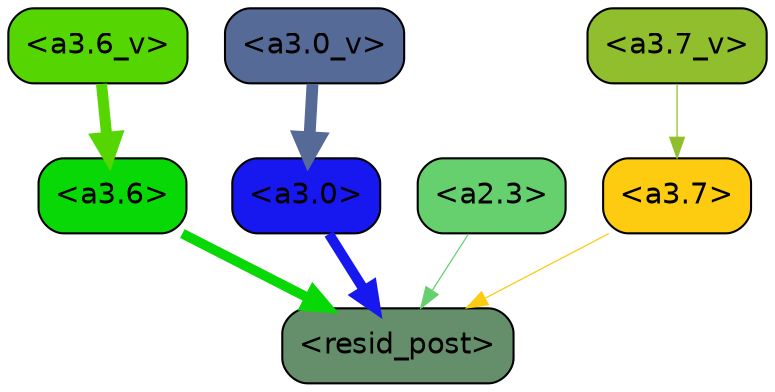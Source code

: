 strict digraph "" {
	graph [bgcolor=transparent,
		layout=dot,
		overlap=false,
		splines=true
	];
	"<a3.7>"	[color=black,
		fillcolor="#fdcb10",
		fontname=Helvetica,
		shape=box,
		style="filled, rounded"];
	"<resid_post>"	[color=black,
		fillcolor="#658e6a",
		fontname=Helvetica,
		shape=box,
		style="filled, rounded"];
	"<a3.7>" -> "<resid_post>"	[color="#fdcb10",
		penwidth=0.6];
	"<a3.6>"	[color=black,
		fillcolor="#09d807",
		fontname=Helvetica,
		shape=box,
		style="filled, rounded"];
	"<a3.6>" -> "<resid_post>"	[color="#09d807",
		penwidth=4.746312499046326];
	"<a3.0>"	[color=black,
		fillcolor="#1718ef",
		fontname=Helvetica,
		shape=box,
		style="filled, rounded"];
	"<a3.0>" -> "<resid_post>"	[color="#1718ef",
		penwidth=4.896343111991882];
	"<a2.3>"	[color=black,
		fillcolor="#67d06e",
		fontname=Helvetica,
		shape=box,
		style="filled, rounded"];
	"<a2.3>" -> "<resid_post>"	[color="#67d06e",
		penwidth=0.6];
	"<a3.7_v>"	[color=black,
		fillcolor="#91be2d",
		fontname=Helvetica,
		shape=box,
		style="filled, rounded"];
	"<a3.7_v>" -> "<a3.7>"	[color="#91be2d",
		penwidth=0.6];
	"<a3.6_v>"	[color=black,
		fillcolor="#55d602",
		fontname=Helvetica,
		shape=box,
		style="filled, rounded"];
	"<a3.6_v>" -> "<a3.6>"	[color="#55d602",
		penwidth=5.297133803367615];
	"<a3.0_v>"	[color=black,
		fillcolor="#566a98",
		fontname=Helvetica,
		shape=box,
		style="filled, rounded"];
	"<a3.0_v>" -> "<a3.0>"	[color="#566a98",
		penwidth=5.680712580680847];
}
